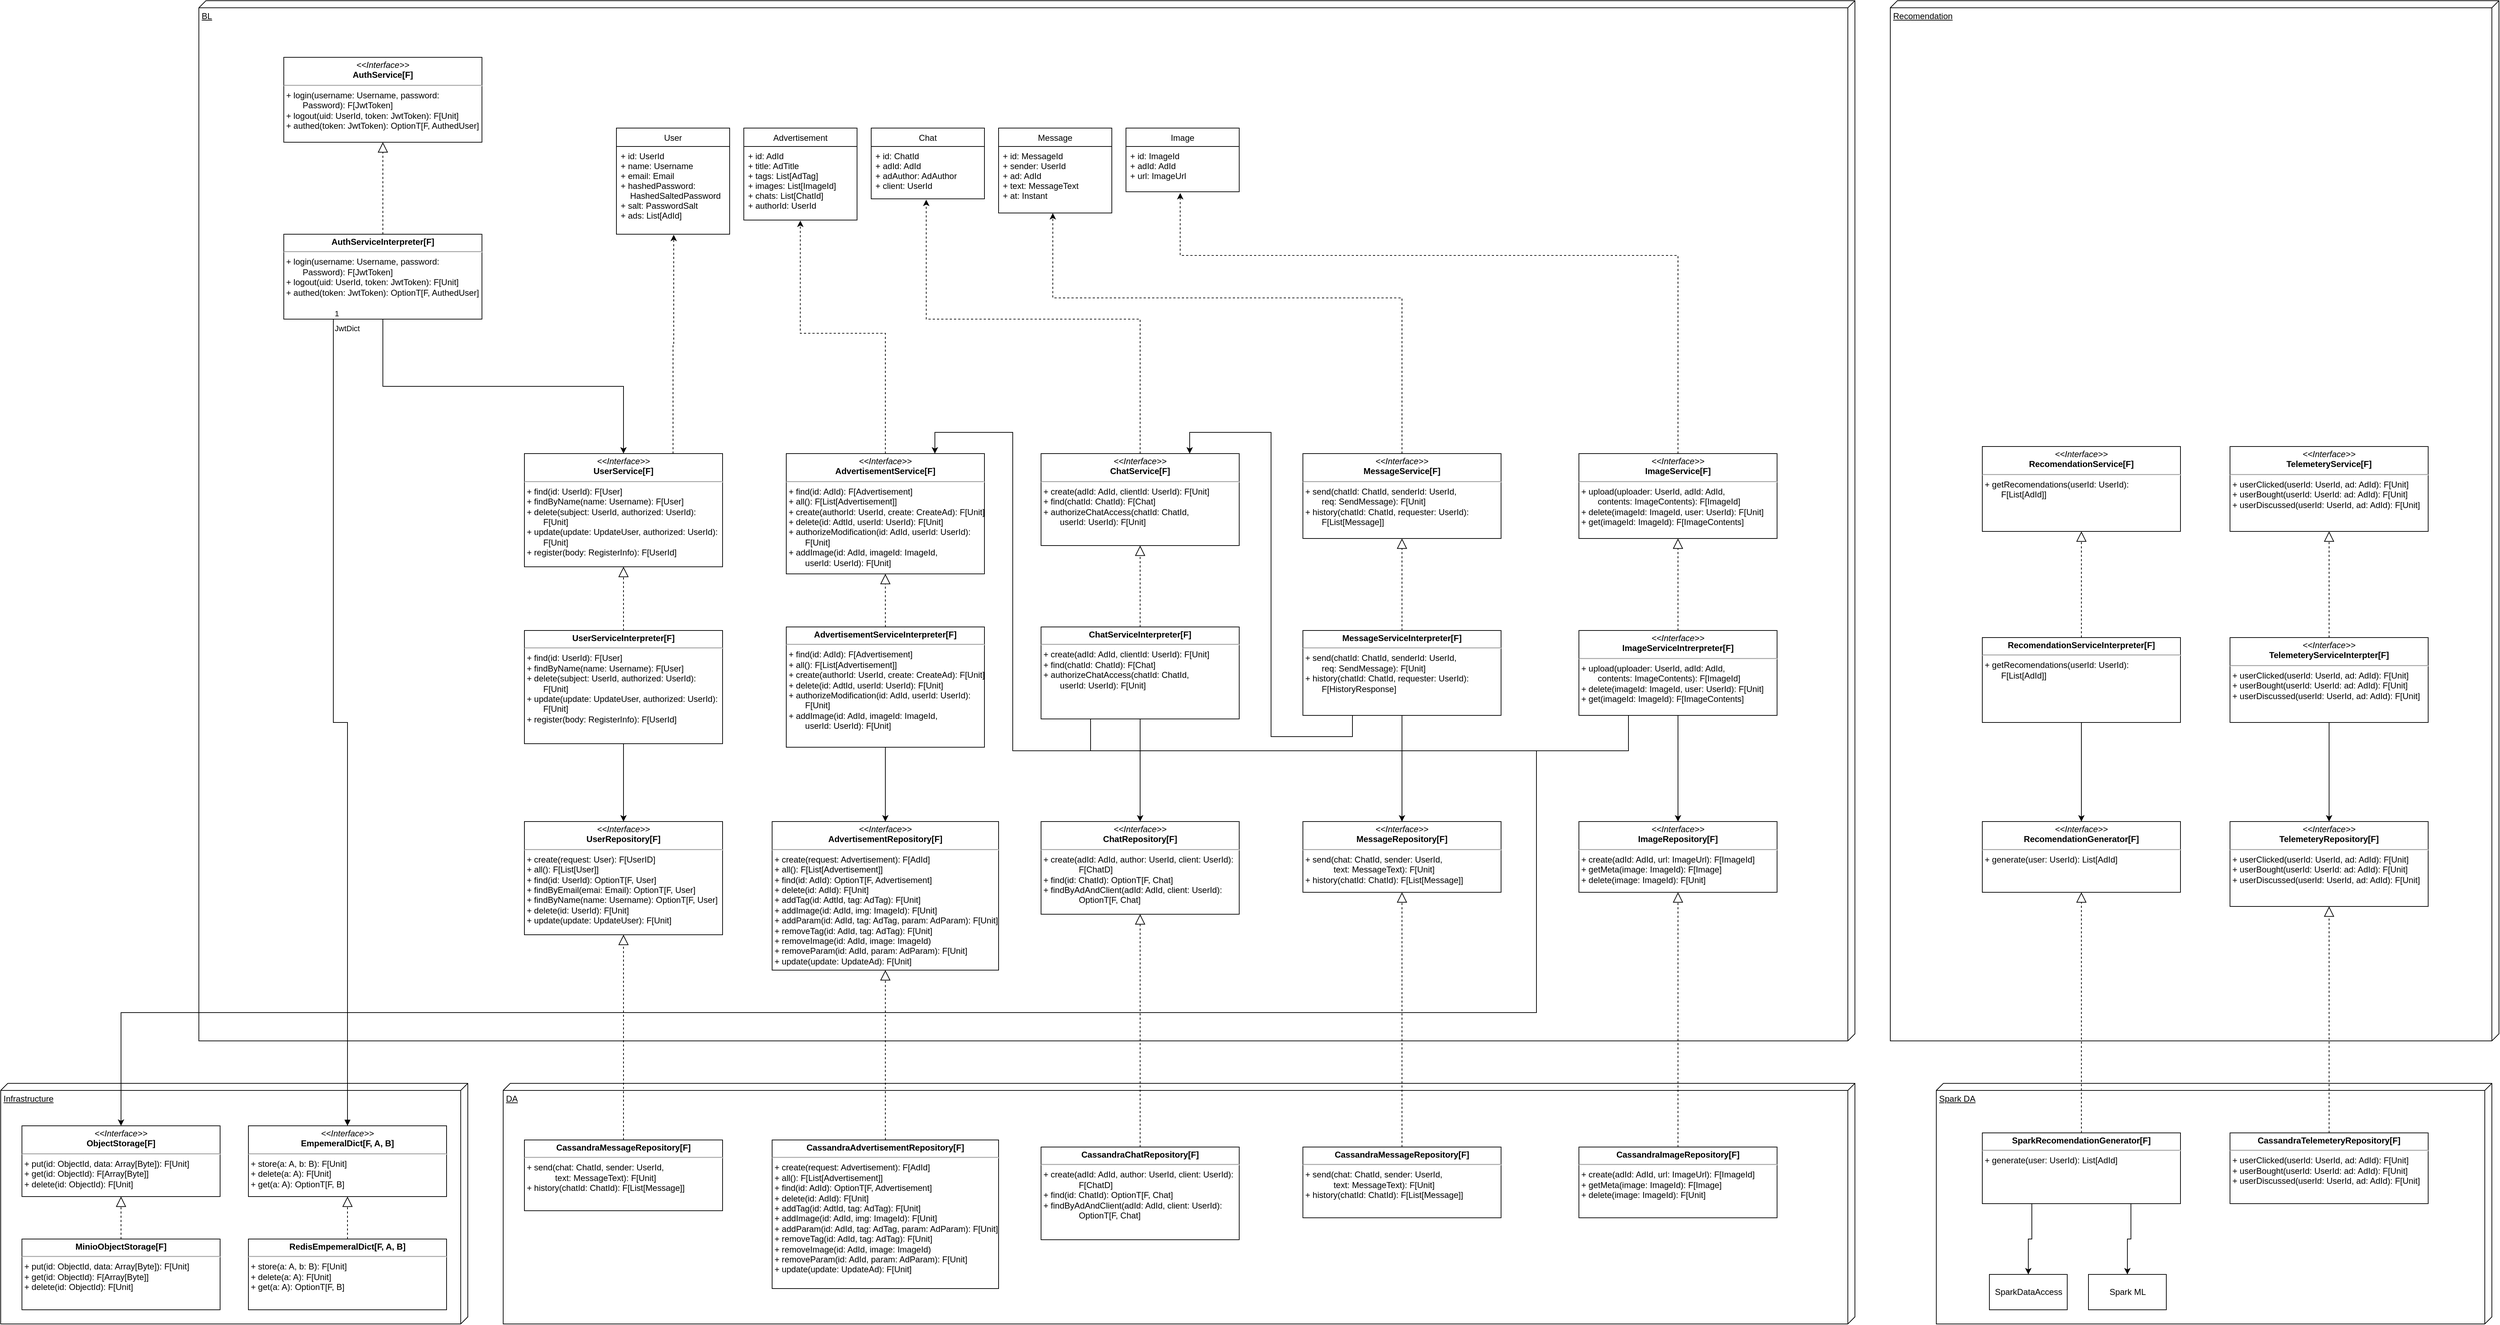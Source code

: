 <mxfile>
    <diagram id="IeFkLcC72xmeMf9-o3qL" name="Page-1">
        <mxGraphModel dx="5015" dy="4155" grid="1" gridSize="10" guides="1" tooltips="1" connect="1" arrows="1" fold="1" page="1" pageScale="1" pageWidth="850" pageHeight="1100" math="0" shadow="0">
            <root>
                <mxCell id="0"/>
                <mxCell id="1" parent="0"/>
                <mxCell id="103" value="Recomendation" style="verticalAlign=top;align=left;spacingTop=8;spacingLeft=2;spacingRight=12;shape=cube;size=10;direction=south;fontStyle=4;html=1;" vertex="1" parent="1">
                    <mxGeometry x="2030" y="-390" width="860" height="1470" as="geometry"/>
                </mxCell>
                <mxCell id="29" value="Infrastructure" style="verticalAlign=top;align=left;spacingTop=8;spacingLeft=2;spacingRight=12;shape=cube;size=10;direction=south;fontStyle=4;html=1;" vertex="1" parent="1">
                    <mxGeometry x="-640" y="1140" width="660" height="340" as="geometry"/>
                </mxCell>
                <mxCell id="2" value="BL" style="verticalAlign=top;align=left;spacingTop=8;spacingLeft=2;spacingRight=12;shape=cube;size=10;direction=south;fontStyle=4;html=1;" vertex="1" parent="1">
                    <mxGeometry x="-360" y="-390" width="2340" height="1470" as="geometry"/>
                </mxCell>
                <mxCell id="9" value="&lt;p style=&quot;margin:0px;margin-top:4px;text-align:center;&quot;&gt;&lt;i&gt;&amp;lt;&amp;lt;Interface&amp;gt;&amp;gt;&lt;/i&gt;&lt;br&gt;&lt;b&gt;UserRepository[F]&lt;/b&gt;&lt;/p&gt;&lt;hr&gt;&amp;nbsp;+ create(request: User): F[UserID]&lt;br&gt;&amp;nbsp;+ all(): F[List[User]]&lt;br&gt;&amp;nbsp;+ find(id: UserId): OptionT[F, User]&lt;br&gt;&amp;nbsp;+ findByEmail(emai: Email): OptionT[F, User]&lt;br&gt;&amp;nbsp;+ findByName(name: Username): OptionT[F, User]&amp;nbsp;&lt;br&gt;&amp;nbsp;+ delete(id: UserId): F[Unit]&lt;br&gt;&amp;nbsp;+ update(update: UpdateUser): F[Unit]" style="verticalAlign=top;align=left;overflow=fill;fontSize=12;fontFamily=Helvetica;html=1;" vertex="1" parent="1">
                    <mxGeometry x="100" y="770" width="280" height="160" as="geometry"/>
                </mxCell>
                <mxCell id="10" value="&lt;p style=&quot;margin:0px;margin-top:4px;text-align:center;&quot;&gt;&lt;i&gt;&amp;lt;&amp;lt;Interface&amp;gt;&amp;gt;&lt;/i&gt;&lt;br&gt;&lt;b&gt;AdvertisementRepository[F]&lt;/b&gt;&lt;/p&gt;&lt;hr&gt;&amp;nbsp;+ create(request: Advertisement): F[AdId]&lt;br&gt;&amp;nbsp;+ all(): F[List[Advertisement]]&lt;br&gt;&amp;nbsp;+ find(id: AdId): OptionT[F, Advertisement]&lt;br&gt;&amp;nbsp;+ delete(id: AdId): F[Unit]&lt;br&gt;&amp;nbsp;+ addTag(id: AdtId, tag: AdTag): F[Unit]&lt;br&gt;&amp;nbsp;+ addImage(id: AdId, img: ImageId): F[Unit]&lt;br&gt;&amp;nbsp;+ addParam(id: AdId, tag: AdTag, param: AdParam): F[Unit]&lt;br&gt;&amp;nbsp;+ removeTag(id: AdId, tag: AdTag): F[Unit]&lt;br&gt;&amp;nbsp;+ removeImage(id: AdId, image: ImageId)&lt;br&gt;&amp;nbsp;+ removeParam(id: AdId, param: AdParam): F[Unit]&lt;br&gt;&amp;nbsp;+ update(update: UpdateAd): F[Unit]&amp;nbsp;" style="verticalAlign=top;align=left;overflow=fill;fontSize=12;fontFamily=Helvetica;html=1;" vertex="1" parent="1">
                    <mxGeometry x="450" y="770" width="320" height="210" as="geometry"/>
                </mxCell>
                <mxCell id="11" value="&lt;p style=&quot;margin:0px;margin-top:4px;text-align:center;&quot;&gt;&lt;i&gt;&amp;lt;&amp;lt;Interface&amp;gt;&amp;gt;&lt;/i&gt;&lt;br&gt;&lt;b&gt;ChatRepository[F]&lt;/b&gt;&lt;/p&gt;&lt;hr&gt;&amp;nbsp;+ create(adId: AdId, author: UserId, client: UserId):&lt;br&gt;&amp;nbsp; &amp;nbsp; &amp;nbsp; &amp;nbsp; &lt;span style=&quot;white-space: pre;&quot;&gt;&#9;&lt;/span&gt;F[ChatD]&lt;br&gt;&amp;nbsp;+ find(id: ChatId): OptionT[F, Chat]&lt;br&gt;&amp;nbsp;+ findByAdAndClient(adId: AdId, client: UserId): &lt;br&gt;&lt;span style=&quot;white-space: pre;&quot;&gt;&#9;&lt;/span&gt;&lt;span style=&quot;white-space: pre;&quot;&gt;&#9;&lt;/span&gt;OptionT[F, Chat]" style="verticalAlign=top;align=left;overflow=fill;fontSize=12;fontFamily=Helvetica;html=1;" vertex="1" parent="1">
                    <mxGeometry x="830" y="770" width="280" height="131" as="geometry"/>
                </mxCell>
                <mxCell id="72" style="edgeStyle=orthogonalEdgeStyle;rounded=0;jumpSize=21;html=1;exitX=0.5;exitY=0;exitDx=0;exitDy=0;entryX=0.5;entryY=1;entryDx=0;entryDy=0;startArrow=classic;startFill=1;endArrow=none;endFill=0;" edge="1" parent="1" source="12" target="71">
                    <mxGeometry relative="1" as="geometry"/>
                </mxCell>
                <mxCell id="12" value="&lt;p style=&quot;margin:0px;margin-top:4px;text-align:center;&quot;&gt;&lt;i&gt;&amp;lt;&amp;lt;Interface&amp;gt;&amp;gt;&lt;/i&gt;&lt;br&gt;&lt;b&gt;MessageRepository[F]&lt;/b&gt;&lt;/p&gt;&lt;hr&gt;&amp;nbsp;+ send(chat: ChatId, sender: UserId, &lt;br&gt;&lt;span style=&quot;white-space: pre;&quot;&gt;&#9;&lt;/span&gt;&amp;nbsp; &amp;nbsp; &amp;nbsp;text: MessageText): F[Unit]&lt;br&gt;&amp;nbsp;+ history(chatId: ChatId): F[List[Message]]" style="verticalAlign=top;align=left;overflow=fill;fontSize=12;fontFamily=Helvetica;html=1;" vertex="1" parent="1">
                    <mxGeometry x="1200" y="770" width="280" height="100" as="geometry"/>
                </mxCell>
                <mxCell id="76" style="edgeStyle=orthogonalEdgeStyle;rounded=0;jumpSize=21;html=1;exitX=0.5;exitY=0;exitDx=0;exitDy=0;entryX=0.5;entryY=1;entryDx=0;entryDy=0;startArrow=classic;startFill=1;endArrow=none;endFill=0;" edge="1" parent="1" source="13" target="75">
                    <mxGeometry relative="1" as="geometry"/>
                </mxCell>
                <mxCell id="13" value="&lt;p style=&quot;margin:0px;margin-top:4px;text-align:center;&quot;&gt;&lt;i&gt;&amp;lt;&amp;lt;Interface&amp;gt;&amp;gt;&lt;/i&gt;&lt;br&gt;&lt;b&gt;ImageRepository[F]&lt;/b&gt;&lt;/p&gt;&lt;hr&gt;&amp;nbsp;+ create(adId: AdId, url: ImageUrl): F[ImageId]&lt;br&gt;&amp;nbsp;+ getMeta(image: ImageId): F[Image]&lt;br&gt;&amp;nbsp;+ delete(image: ImageId): F[Unit]&amp;nbsp;" style="verticalAlign=top;align=left;overflow=fill;fontSize=12;fontFamily=Helvetica;html=1;" vertex="1" parent="1">
                    <mxGeometry x="1590" y="770" width="280" height="100" as="geometry"/>
                </mxCell>
                <mxCell id="14" value="DA" style="verticalAlign=top;align=left;spacingTop=8;spacingLeft=2;spacingRight=12;shape=cube;size=10;direction=south;fontStyle=4;html=1;" vertex="1" parent="1">
                    <mxGeometry x="70" y="1140" width="1910" height="340" as="geometry"/>
                </mxCell>
                <mxCell id="15" value="&lt;p style=&quot;margin:0px;margin-top:4px;text-align:center;&quot;&gt;&lt;b&gt;CassandraMessageRepository[F]&lt;/b&gt;&lt;/p&gt;&lt;hr&gt;&amp;nbsp;+ send(chat: ChatId, sender: UserId, &lt;br&gt;&lt;span style=&quot;white-space: pre;&quot;&gt;&#9;&lt;/span&gt;&amp;nbsp; &amp;nbsp; &amp;nbsp;text: MessageText): F[Unit]&lt;br&gt;&amp;nbsp;+ history(chatId: ChatId): F[List[Message]]" style="verticalAlign=top;align=left;overflow=fill;fontSize=12;fontFamily=Helvetica;html=1;" vertex="1" parent="1">
                    <mxGeometry x="100" y="1220" width="280" height="100" as="geometry"/>
                </mxCell>
                <mxCell id="16" value="&lt;p style=&quot;margin:0px;margin-top:4px;text-align:center;&quot;&gt;&lt;b&gt;CassandraAdvertisementRepository[F]&lt;/b&gt;&lt;/p&gt;&lt;hr&gt;&amp;nbsp;+ create(request: Advertisement): F[AdId]&lt;br&gt;&amp;nbsp;+ all(): F[List[Advertisement]]&lt;br&gt;&amp;nbsp;+ find(id: AdId): OptionT[F, Advertisement]&lt;br&gt;&amp;nbsp;+ delete(id: AdId): F[Unit]&lt;br&gt;&amp;nbsp;+ addTag(id: AdtId, tag: AdTag): F[Unit]&lt;br&gt;&amp;nbsp;+ addImage(id: AdId, img: ImageId): F[Unit]&lt;br&gt;&amp;nbsp;+ addParam(id: AdId, tag: AdTag, param: AdParam): F[Unit]&lt;br&gt;&amp;nbsp;+ removeTag(id: AdId, tag: AdTag): F[Unit]&lt;br&gt;&amp;nbsp;+ removeImage(id: AdId, image: ImageId)&lt;br&gt;&amp;nbsp;+ removeParam(id: AdId, param: AdParam): F[Unit]&lt;br&gt;&amp;nbsp;+ update(update: UpdateAd): F[Unit]&amp;nbsp;" style="verticalAlign=top;align=left;overflow=fill;fontSize=12;fontFamily=Helvetica;html=1;" vertex="1" parent="1">
                    <mxGeometry x="450" y="1220" width="320" height="210" as="geometry"/>
                </mxCell>
                <mxCell id="22" value="&lt;p style=&quot;margin:0px;margin-top:4px;text-align:center;&quot;&gt;&lt;b&gt;CassandraChatRepository[F]&lt;/b&gt;&lt;/p&gt;&lt;hr&gt;&amp;nbsp;+ create(adId: AdId, author: UserId, client: UserId):&lt;br&gt;&amp;nbsp; &amp;nbsp; &amp;nbsp; &amp;nbsp; &lt;span style=&quot;white-space: pre;&quot;&gt;&#9;&lt;/span&gt;F[ChatD]&lt;br&gt;&amp;nbsp;+ find(id: ChatId): OptionT[F, Chat]&lt;br&gt;&amp;nbsp;+ findByAdAndClient(adId: AdId, client: UserId): &lt;br&gt;&lt;span style=&quot;white-space: pre;&quot;&gt;&#9;&lt;/span&gt;&lt;span style=&quot;white-space: pre;&quot;&gt;&#9;&lt;/span&gt;OptionT[F, Chat]" style="verticalAlign=top;align=left;overflow=fill;fontSize=12;fontFamily=Helvetica;html=1;" vertex="1" parent="1">
                    <mxGeometry x="830" y="1230" width="280" height="131" as="geometry"/>
                </mxCell>
                <mxCell id="23" value="&lt;p style=&quot;margin:0px;margin-top:4px;text-align:center;&quot;&gt;&lt;b&gt;CassandraMessageRepository[F]&lt;/b&gt;&lt;/p&gt;&lt;hr&gt;&amp;nbsp;+ send(chat: ChatId, sender: UserId, &lt;br&gt;&lt;span style=&quot;white-space: pre;&quot;&gt;&#9;&lt;/span&gt;&amp;nbsp; &amp;nbsp; &amp;nbsp;text: MessageText): F[Unit]&lt;br&gt;&amp;nbsp;+ history(chatId: ChatId): F[List[Message]]" style="verticalAlign=top;align=left;overflow=fill;fontSize=12;fontFamily=Helvetica;html=1;" vertex="1" parent="1">
                    <mxGeometry x="1200" y="1230" width="280" height="100" as="geometry"/>
                </mxCell>
                <mxCell id="24" value="&lt;p style=&quot;margin:0px;margin-top:4px;text-align:center;&quot;&gt;&lt;b&gt;CassandraImageRepository[F]&lt;/b&gt;&lt;/p&gt;&lt;hr&gt;&amp;nbsp;+ create(adId: AdId, url: ImageUrl): F[ImageId]&lt;br&gt;&amp;nbsp;+ getMeta(image: ImageId): F[Image]&lt;br&gt;&amp;nbsp;+ delete(image: ImageId): F[Unit]&amp;nbsp;" style="verticalAlign=top;align=left;overflow=fill;fontSize=12;fontFamily=Helvetica;html=1;" vertex="1" parent="1">
                    <mxGeometry x="1590" y="1230" width="280" height="100" as="geometry"/>
                </mxCell>
                <mxCell id="28" value="&lt;p style=&quot;margin:0px;margin-top:4px;text-align:center;&quot;&gt;&lt;i&gt;&amp;lt;&amp;lt;Interface&amp;gt;&amp;gt;&lt;/i&gt;&lt;br&gt;&lt;b&gt;EmpemeralDict[F, A, B]&lt;/b&gt;&lt;/p&gt;&lt;hr&gt;&amp;nbsp;+ store(a: A, b: B): F[Unit]&lt;br&gt;&amp;nbsp;+ delete(a: A): F[Unit]&lt;br&gt;&amp;nbsp;+ get(a: A): OptionT[F, B]" style="verticalAlign=top;align=left;overflow=fill;fontSize=12;fontFamily=Helvetica;html=1;" vertex="1" parent="1">
                    <mxGeometry x="-290" y="1200" width="280" height="100" as="geometry"/>
                </mxCell>
                <mxCell id="30" value="&lt;p style=&quot;margin:0px;margin-top:4px;text-align:center;&quot;&gt;&lt;b&gt;RedisEmpemeralDict[F, A, B]&lt;/b&gt;&lt;/p&gt;&lt;hr&gt;&amp;nbsp;+ store(a: A, b: B): F[Unit]&lt;br&gt;&amp;nbsp;+ delete(a: A): F[Unit]&lt;br&gt;&amp;nbsp;+ get(a: A): OptionT[F, B]" style="verticalAlign=top;align=left;overflow=fill;fontSize=12;fontFamily=Helvetica;html=1;" vertex="1" parent="1">
                    <mxGeometry x="-290" y="1360" width="280" height="100" as="geometry"/>
                </mxCell>
                <mxCell id="31" value="" style="endArrow=block;dashed=1;endFill=0;endSize=12;html=1;rounded=0;jumpSize=21;exitX=0.5;exitY=0;exitDx=0;exitDy=0;entryX=0.5;entryY=1;entryDx=0;entryDy=0;" edge="1" parent="1" source="30" target="28">
                    <mxGeometry width="160" relative="1" as="geometry">
                        <mxPoint x="60" y="1320" as="sourcePoint"/>
                        <mxPoint x="220" y="1320" as="targetPoint"/>
                    </mxGeometry>
                </mxCell>
                <mxCell id="78" style="edgeStyle=orthogonalEdgeStyle;rounded=0;jumpSize=21;html=1;exitX=0.5;exitY=0;exitDx=0;exitDy=0;startArrow=classic;startFill=1;endArrow=none;endFill=0;entryX=0.25;entryY=1;entryDx=0;entryDy=0;" edge="1" parent="1" source="32" target="75">
                    <mxGeometry relative="1" as="geometry">
                        <mxPoint x="1280" y="1110" as="targetPoint"/>
                        <Array as="points">
                            <mxPoint x="-470" y="1040"/>
                            <mxPoint x="1530" y="1040"/>
                            <mxPoint x="1530" y="670"/>
                            <mxPoint x="1660" y="670"/>
                        </Array>
                    </mxGeometry>
                </mxCell>
                <mxCell id="32" value="&lt;p style=&quot;margin:0px;margin-top:4px;text-align:center;&quot;&gt;&lt;i&gt;&amp;lt;&amp;lt;Interface&amp;gt;&amp;gt;&lt;/i&gt;&lt;br&gt;&lt;b&gt;ObjectStorage[F]&lt;/b&gt;&lt;/p&gt;&lt;hr&gt;&amp;nbsp;+ put(id: ObjectId, data: Array[Byte]): F[Unit]&lt;br&gt;&amp;nbsp;+ get(id: ObjectId): F[Array[Byte]]&lt;br&gt;&amp;nbsp;+ delete(id: ObjectId): F[Unit]" style="verticalAlign=top;align=left;overflow=fill;fontSize=12;fontFamily=Helvetica;html=1;" vertex="1" parent="1">
                    <mxGeometry x="-610" y="1200" width="280" height="100" as="geometry"/>
                </mxCell>
                <mxCell id="33" value="&lt;p style=&quot;margin:0px;margin-top:4px;text-align:center;&quot;&gt;&lt;b&gt;MinioObjectStorage[F]&lt;/b&gt;&lt;/p&gt;&lt;hr&gt;&amp;nbsp;+ put(id: ObjectId, data: Array[Byte]): F[Unit]&lt;br&gt;&amp;nbsp;+ get(id: ObjectId): F[Array[Byte]]&lt;br&gt;&amp;nbsp;+ delete(id: ObjectId): F[Unit]" style="verticalAlign=top;align=left;overflow=fill;fontSize=12;fontFamily=Helvetica;html=1;" vertex="1" parent="1">
                    <mxGeometry x="-610" y="1360" width="280" height="100" as="geometry"/>
                </mxCell>
                <mxCell id="34" value="" style="endArrow=block;dashed=1;endFill=0;endSize=12;html=1;rounded=0;jumpSize=21;exitX=0.5;exitY=0;exitDx=0;exitDy=0;entryX=0.5;entryY=1;entryDx=0;entryDy=0;" edge="1" parent="1" source="33" target="32">
                    <mxGeometry width="160" relative="1" as="geometry">
                        <mxPoint x="-350" y="1570" as="sourcePoint"/>
                        <mxPoint x="-190" y="1570" as="targetPoint"/>
                    </mxGeometry>
                </mxCell>
                <mxCell id="95" style="edgeStyle=orthogonalEdgeStyle;rounded=0;jumpSize=21;html=1;exitX=0.75;exitY=0;exitDx=0;exitDy=0;entryX=0.506;entryY=1.006;entryDx=0;entryDy=0;entryPerimeter=0;startArrow=none;startFill=0;endArrow=classic;endFill=1;dashed=1;" edge="1" parent="1" source="35" target="81">
                    <mxGeometry relative="1" as="geometry"/>
                </mxCell>
                <mxCell id="35" value="&lt;p style=&quot;margin:0px;margin-top:4px;text-align:center;&quot;&gt;&lt;i&gt;&amp;lt;&amp;lt;Interface&amp;gt;&amp;gt;&lt;/i&gt;&lt;br&gt;&lt;b&gt;UserService[F]&lt;/b&gt;&lt;/p&gt;&lt;hr&gt;&amp;nbsp;+ find(id: UserId): F[User]&lt;br&gt;&amp;nbsp;+ findByName(name: Username): F[User]&lt;br&gt;&amp;nbsp;+ delete(subject: UserId, authorized: UserId):&lt;br&gt;&lt;span style=&quot;white-space: pre;&quot;&gt;&#9;&lt;/span&gt;F[Unit]&lt;br&gt;&amp;nbsp;+ update(update: UpdateUser, authorized: UserId):&lt;br&gt;&lt;span style=&quot;white-space: pre;&quot;&gt;&#9;&lt;/span&gt;F[Unit]&lt;br&gt;&amp;nbsp;+ register(body: RegisterInfo): F[UserId]" style="verticalAlign=top;align=left;overflow=fill;fontSize=12;fontFamily=Helvetica;html=1;" vertex="1" parent="1">
                    <mxGeometry x="100" y="250" width="280" height="160" as="geometry"/>
                </mxCell>
                <mxCell id="70" style="edgeStyle=orthogonalEdgeStyle;rounded=0;jumpSize=21;html=1;exitX=0.75;exitY=0;exitDx=0;exitDy=0;entryX=0.25;entryY=1;entryDx=0;entryDy=0;startArrow=classic;startFill=1;endArrow=none;endFill=0;" edge="1" parent="1" source="36" target="67">
                    <mxGeometry relative="1" as="geometry">
                        <Array as="points">
                            <mxPoint x="680" y="220"/>
                            <mxPoint x="790" y="220"/>
                            <mxPoint x="790" y="670"/>
                            <mxPoint x="900" y="670"/>
                        </Array>
                    </mxGeometry>
                </mxCell>
                <mxCell id="96" style="edgeStyle=orthogonalEdgeStyle;rounded=0;jumpSize=21;html=1;exitX=0.5;exitY=0;exitDx=0;exitDy=0;entryX=0.499;entryY=1.007;entryDx=0;entryDy=0;entryPerimeter=0;dashed=1;startArrow=none;startFill=0;endArrow=classic;endFill=1;" edge="1" parent="1" source="36" target="86">
                    <mxGeometry relative="1" as="geometry">
                        <Array as="points">
                            <mxPoint x="610" y="80"/>
                            <mxPoint x="490" y="80"/>
                        </Array>
                    </mxGeometry>
                </mxCell>
                <mxCell id="36" value="&lt;p style=&quot;margin:0px;margin-top:4px;text-align:center;&quot;&gt;&lt;i&gt;&amp;lt;&amp;lt;Interface&amp;gt;&amp;gt;&lt;/i&gt;&lt;br&gt;&lt;b&gt;AdvertisementService[F]&lt;/b&gt;&lt;/p&gt;&lt;hr&gt;&amp;nbsp;+ find(id: AdId): F[Advertisement]&lt;br&gt;&amp;nbsp;+ all(): F[List[Advertisement]]&lt;br&gt;&amp;nbsp;+ create(authorId: UserId, create: CreateAd): F[Unit]&lt;br&gt;&amp;nbsp;+ delete(id: AdtId, userId: UserId): F[Unit]&lt;br&gt;&amp;nbsp;+ authorizeModification(id: AdId,&amp;nbsp;userId: UserId): &lt;br&gt;&lt;span style=&quot;white-space: pre;&quot;&gt;&#9;&lt;/span&gt;F[Unit]&lt;br&gt;&amp;nbsp;+ addImage(id: AdId, imageId: ImageId,&lt;br&gt;&lt;span style=&quot;white-space: pre;&quot;&gt;&#9;&lt;/span&gt;userId: UserId): F[Unit]&amp;nbsp;" style="verticalAlign=top;align=left;overflow=fill;fontSize=12;fontFamily=Helvetica;html=1;" vertex="1" parent="1">
                    <mxGeometry x="470" y="250" width="280" height="170" as="geometry"/>
                </mxCell>
                <mxCell id="73" style="edgeStyle=orthogonalEdgeStyle;rounded=0;jumpSize=21;html=1;exitX=0.75;exitY=0;exitDx=0;exitDy=0;entryX=0.25;entryY=1;entryDx=0;entryDy=0;startArrow=classic;startFill=1;endArrow=none;endFill=0;" edge="1" parent="1" source="37" target="71">
                    <mxGeometry relative="1" as="geometry">
                        <Array as="points">
                            <mxPoint x="1040" y="220"/>
                            <mxPoint x="1155" y="220"/>
                            <mxPoint x="1155" y="650"/>
                            <mxPoint x="1270" y="650"/>
                        </Array>
                    </mxGeometry>
                </mxCell>
                <mxCell id="100" style="edgeStyle=orthogonalEdgeStyle;rounded=0;jumpSize=21;html=1;exitX=0.5;exitY=0;exitDx=0;exitDy=0;entryX=0.486;entryY=1.016;entryDx=0;entryDy=0;entryPerimeter=0;dashed=1;startArrow=none;startFill=0;endArrow=classic;endFill=1;" edge="1" parent="1" source="37" target="88">
                    <mxGeometry relative="1" as="geometry">
                        <Array as="points">
                            <mxPoint x="970" y="60"/>
                            <mxPoint x="668" y="60"/>
                        </Array>
                    </mxGeometry>
                </mxCell>
                <mxCell id="37" value="&lt;p style=&quot;margin:0px;margin-top:4px;text-align:center;&quot;&gt;&lt;i&gt;&amp;lt;&amp;lt;Interface&amp;gt;&amp;gt;&lt;/i&gt;&lt;br&gt;&lt;b&gt;ChatService[F]&lt;/b&gt;&lt;/p&gt;&lt;hr&gt;&amp;nbsp;+ create(adId: AdId, clientId: UserId): F[Unit]&lt;br&gt;&amp;nbsp;+ find(chatId: ChatId): F[Chat]&lt;br&gt;&amp;nbsp;+ authorizeChatAccess(chatId: ChatId,&amp;nbsp;&lt;br&gt;&lt;span style=&quot;white-space: pre;&quot;&gt;&#9;&lt;/span&gt;userId: UserId): F[Unit]" style="verticalAlign=top;align=left;overflow=fill;fontSize=12;fontFamily=Helvetica;html=1;" vertex="1" parent="1">
                    <mxGeometry x="830" y="250" width="280" height="130" as="geometry"/>
                </mxCell>
                <mxCell id="101" style="edgeStyle=orthogonalEdgeStyle;rounded=0;jumpSize=21;html=1;exitX=0.5;exitY=0;exitDx=0;exitDy=0;entryX=0.479;entryY=1.002;entryDx=0;entryDy=0;entryPerimeter=0;dashed=1;startArrow=none;startFill=0;endArrow=classic;endFill=1;" edge="1" parent="1" source="38" target="90">
                    <mxGeometry relative="1" as="geometry">
                        <Array as="points">
                            <mxPoint x="1340" y="30"/>
                            <mxPoint x="847" y="30"/>
                        </Array>
                    </mxGeometry>
                </mxCell>
                <mxCell id="38" value="&lt;p style=&quot;margin:0px;margin-top:4px;text-align:center;&quot;&gt;&lt;i&gt;&amp;lt;&amp;lt;Interface&amp;gt;&amp;gt;&lt;/i&gt;&lt;br&gt;&lt;b&gt;MessageService[F]&lt;/b&gt;&lt;/p&gt;&lt;hr&gt;&amp;nbsp;+ send(chatId: ChatId, senderId: UserId,&lt;br&gt;&lt;span style=&quot;white-space: pre;&quot;&gt;&#9;&lt;/span&gt;req: SendMessage): F[Unit]&lt;br&gt;&amp;nbsp;+ history(chatId: ChatId, requester: UserId):&amp;nbsp;&lt;br&gt;&lt;span style=&quot;white-space: pre;&quot;&gt;&#9;&lt;/span&gt;F[List[Message]]" style="verticalAlign=top;align=left;overflow=fill;fontSize=12;fontFamily=Helvetica;html=1;" vertex="1" parent="1">
                    <mxGeometry x="1200" y="250" width="280" height="120" as="geometry"/>
                </mxCell>
                <mxCell id="102" style="edgeStyle=orthogonalEdgeStyle;rounded=0;jumpSize=21;html=1;exitX=0.5;exitY=0;exitDx=0;exitDy=0;entryX=0.479;entryY=1.027;entryDx=0;entryDy=0;entryPerimeter=0;dashed=1;startArrow=none;startFill=0;endArrow=classic;endFill=1;" edge="1" parent="1" source="39" target="99">
                    <mxGeometry relative="1" as="geometry">
                        <Array as="points">
                            <mxPoint x="1730" y="-30"/>
                            <mxPoint x="1027" y="-30"/>
                        </Array>
                    </mxGeometry>
                </mxCell>
                <mxCell id="39" value="&lt;p style=&quot;margin:0px;margin-top:4px;text-align:center;&quot;&gt;&lt;i&gt;&amp;lt;&amp;lt;Interface&amp;gt;&amp;gt;&lt;/i&gt;&lt;br&gt;&lt;b&gt;ImageService[F]&lt;/b&gt;&lt;/p&gt;&lt;hr&gt;&amp;nbsp;+ upload(uploader: UserId, adId: AdId,&lt;br&gt;&lt;span style=&quot;white-space: pre;&quot;&gt;&#9;&lt;/span&gt;contents: ImageContents): F[ImageId]&lt;br&gt;&amp;nbsp;+ delete(imageId: ImageId, user: UserId): F[Unit]&lt;br&gt;&amp;nbsp;+ get(imageId: ImageId): F[ImageContents]" style="verticalAlign=top;align=left;overflow=fill;fontSize=12;fontFamily=Helvetica;html=1;" vertex="1" parent="1">
                    <mxGeometry x="1590" y="250" width="280" height="120" as="geometry"/>
                </mxCell>
                <mxCell id="49" style="edgeStyle=none;rounded=0;jumpSize=21;html=1;exitX=0.5;exitY=1;exitDx=0;exitDy=0;entryX=0.5;entryY=0;entryDx=0;entryDy=0;endArrow=classic;endFill=1;" edge="1" parent="1" source="40" target="9">
                    <mxGeometry relative="1" as="geometry"/>
                </mxCell>
                <mxCell id="40" value="&lt;p style=&quot;margin:0px;margin-top:4px;text-align:center;&quot;&gt;&lt;b&gt;UserServiceInterpreter[F]&lt;/b&gt;&lt;/p&gt;&lt;hr&gt;&amp;nbsp;+ find(id: UserId): F[User]&lt;br&gt;&amp;nbsp;+ findByName(name: Username): F[User]&lt;br&gt;&amp;nbsp;+ delete(subject: UserId, authorized: UserId):&lt;br&gt;&lt;span style=&quot;white-space: pre;&quot;&gt;&#9;&lt;/span&gt;F[Unit]&lt;br&gt;&amp;nbsp;+ update(update: UpdateUser, authorized: UserId):&lt;br&gt;&lt;span style=&quot;white-space: pre;&quot;&gt;&#9;&lt;/span&gt;F[Unit]&lt;br&gt;&amp;nbsp;+ register(body: RegisterInfo): F[UserId]" style="verticalAlign=top;align=left;overflow=fill;fontSize=12;fontFamily=Helvetica;html=1;" vertex="1" parent="1">
                    <mxGeometry x="100" y="500" width="280" height="160" as="geometry"/>
                </mxCell>
                <mxCell id="50" value="" style="endArrow=block;dashed=1;endFill=0;endSize=12;html=1;rounded=0;jumpSize=21;exitX=0.5;exitY=0;exitDx=0;exitDy=0;entryX=0.5;entryY=1;entryDx=0;entryDy=0;" edge="1" parent="1" source="40" target="35">
                    <mxGeometry width="160" relative="1" as="geometry">
                        <mxPoint x="420" y="490" as="sourcePoint"/>
                        <mxPoint x="580" y="490" as="targetPoint"/>
                    </mxGeometry>
                </mxCell>
                <mxCell id="51" value="" style="endArrow=block;dashed=1;endFill=0;endSize=12;html=1;rounded=0;jumpSize=21;exitX=0.5;exitY=0;exitDx=0;exitDy=0;entryX=0.5;entryY=1;entryDx=0;entryDy=0;" edge="1" parent="1" source="15" target="9">
                    <mxGeometry width="160" relative="1" as="geometry">
                        <mxPoint x="300" y="1110" as="sourcePoint"/>
                        <mxPoint x="460" y="1110" as="targetPoint"/>
                    </mxGeometry>
                </mxCell>
                <mxCell id="52" value="" style="endArrow=block;dashed=1;endFill=0;endSize=12;html=1;rounded=0;jumpSize=21;exitX=0.5;exitY=0;exitDx=0;exitDy=0;entryX=0.5;entryY=1;entryDx=0;entryDy=0;" edge="1" parent="1" source="16" target="10">
                    <mxGeometry width="160" relative="1" as="geometry">
                        <mxPoint x="620" y="1100" as="sourcePoint"/>
                        <mxPoint x="780" y="1100" as="targetPoint"/>
                    </mxGeometry>
                </mxCell>
                <mxCell id="53" value="" style="endArrow=block;dashed=1;endFill=0;endSize=12;html=1;rounded=0;jumpSize=21;exitX=0.5;exitY=0;exitDx=0;exitDy=0;entryX=0.5;entryY=1;entryDx=0;entryDy=0;" edge="1" parent="1" source="22" target="11">
                    <mxGeometry width="160" relative="1" as="geometry">
                        <mxPoint x="960" y="1100" as="sourcePoint"/>
                        <mxPoint x="1120" y="1100" as="targetPoint"/>
                    </mxGeometry>
                </mxCell>
                <mxCell id="54" value="" style="endArrow=block;dashed=1;endFill=0;endSize=12;html=1;rounded=0;jumpSize=21;exitX=0.5;exitY=0;exitDx=0;exitDy=0;entryX=0.5;entryY=1;entryDx=0;entryDy=0;" edge="1" parent="1" source="23" target="12">
                    <mxGeometry width="160" relative="1" as="geometry">
                        <mxPoint x="1400" y="1110" as="sourcePoint"/>
                        <mxPoint x="1560" y="1110" as="targetPoint"/>
                    </mxGeometry>
                </mxCell>
                <mxCell id="55" value="" style="endArrow=block;dashed=1;endFill=0;endSize=12;html=1;rounded=0;jumpSize=21;exitX=0.5;exitY=0;exitDx=0;exitDy=0;entryX=0.5;entryY=1;entryDx=0;entryDy=0;" edge="1" parent="1" source="24" target="13">
                    <mxGeometry width="160" relative="1" as="geometry">
                        <mxPoint x="1710" y="1100" as="sourcePoint"/>
                        <mxPoint x="1870" y="1100" as="targetPoint"/>
                    </mxGeometry>
                </mxCell>
                <mxCell id="56" value="&lt;p style=&quot;margin:0px;margin-top:4px;text-align:center;&quot;&gt;&lt;i&gt;&amp;lt;&amp;lt;Interface&amp;gt;&amp;gt;&lt;/i&gt;&lt;br&gt;&lt;b&gt;AuthService[F]&lt;/b&gt;&lt;/p&gt;&lt;hr&gt;&amp;nbsp;+ login(username: Username, password:&lt;br&gt;&lt;span style=&quot;white-space: pre;&quot;&gt;&#9;&lt;/span&gt;Password): F[JwtToken]&lt;br&gt;&amp;nbsp;+ logout(uid: UserId, token: JwtToken): F[Unit]&lt;br&gt;&amp;nbsp;+ authed(token: JwtToken): OptionT[F, AuthedUser]" style="verticalAlign=top;align=left;overflow=fill;fontSize=12;fontFamily=Helvetica;html=1;" vertex="1" parent="1">
                    <mxGeometry x="-240" y="-310" width="280" height="120" as="geometry"/>
                </mxCell>
                <mxCell id="60" style="edgeStyle=orthogonalEdgeStyle;rounded=0;jumpSize=21;html=1;exitX=0.5;exitY=1;exitDx=0;exitDy=0;entryX=0.5;entryY=0;entryDx=0;entryDy=0;startArrow=none;startFill=0;endArrow=classic;endFill=1;" edge="1" parent="1" source="58" target="35">
                    <mxGeometry relative="1" as="geometry"/>
                </mxCell>
                <mxCell id="58" value="&lt;p style=&quot;margin:0px;margin-top:4px;text-align:center;&quot;&gt;&lt;b&gt;AuthServiceInterpreter[F]&lt;/b&gt;&lt;/p&gt;&lt;hr&gt;&amp;nbsp;+ login(username: Username, password:&lt;br&gt;&lt;span style=&quot;white-space: pre;&quot;&gt;&#9;&lt;/span&gt;Password): F[JwtToken]&lt;br&gt;&amp;nbsp;+ logout(uid: UserId, token: JwtToken): F[Unit]&lt;br&gt;&amp;nbsp;+ authed(token: JwtToken): OptionT[F, AuthedUser]" style="verticalAlign=top;align=left;overflow=fill;fontSize=12;fontFamily=Helvetica;html=1;" vertex="1" parent="1">
                    <mxGeometry x="-240" y="-60" width="280" height="120" as="geometry"/>
                </mxCell>
                <mxCell id="59" value="" style="endArrow=block;dashed=1;endFill=0;endSize=12;html=1;rounded=0;jumpSize=21;exitX=0.5;exitY=0;exitDx=0;exitDy=0;entryX=0.5;entryY=1;entryDx=0;entryDy=0;" edge="1" parent="1" source="58" target="56">
                    <mxGeometry width="160" relative="1" as="geometry">
                        <mxPoint x="-40" y="-100" as="sourcePoint"/>
                        <mxPoint x="120" y="-100" as="targetPoint"/>
                    </mxGeometry>
                </mxCell>
                <mxCell id="62" value="JwtDict" style="endArrow=block;endFill=1;html=1;edgeStyle=orthogonalEdgeStyle;align=left;verticalAlign=top;rounded=0;jumpSize=21;exitX=0.25;exitY=1;exitDx=0;exitDy=0;" edge="1" parent="1" source="58" target="28">
                    <mxGeometry x="-1" relative="1" as="geometry">
                        <mxPoint x="-470" y="300" as="sourcePoint"/>
                        <mxPoint x="-170" y="1190" as="targetPoint"/>
                    </mxGeometry>
                </mxCell>
                <mxCell id="63" value="1" style="edgeLabel;resizable=0;html=1;align=left;verticalAlign=bottom;" connectable="0" vertex="1" parent="62">
                    <mxGeometry x="-1" relative="1" as="geometry"/>
                </mxCell>
                <mxCell id="65" style="edgeStyle=orthogonalEdgeStyle;rounded=0;jumpSize=21;html=1;exitX=0.5;exitY=1;exitDx=0;exitDy=0;entryX=0.5;entryY=0;entryDx=0;entryDy=0;startArrow=none;startFill=0;endArrow=classic;endFill=1;" edge="1" parent="1" source="64" target="10">
                    <mxGeometry relative="1" as="geometry"/>
                </mxCell>
                <mxCell id="64" value="&lt;p style=&quot;margin:0px;margin-top:4px;text-align:center;&quot;&gt;&lt;b&gt;AdvertisementServiceInterpreter[F]&lt;/b&gt;&lt;/p&gt;&lt;hr&gt;&amp;nbsp;+ find(id: AdId): F[Advertisement]&lt;br&gt;&amp;nbsp;+ all(): F[List[Advertisement]]&lt;br&gt;&amp;nbsp;+ create(authorId: UserId, create: CreateAd): F[Unit]&lt;br&gt;&amp;nbsp;+ delete(id: AdtId, userId: UserId): F[Unit]&lt;br&gt;&amp;nbsp;+ authorizeModification(id: AdId,&amp;nbsp;userId: UserId): &lt;br&gt;&lt;span style=&quot;white-space: pre;&quot;&gt;&#9;&lt;/span&gt;F[Unit]&lt;br&gt;&amp;nbsp;+ addImage(id: AdId, imageId: ImageId,&lt;br&gt;&lt;span style=&quot;white-space: pre;&quot;&gt;&#9;&lt;/span&gt;userId: UserId): F[Unit]&amp;nbsp;" style="verticalAlign=top;align=left;overflow=fill;fontSize=12;fontFamily=Helvetica;html=1;" vertex="1" parent="1">
                    <mxGeometry x="470" y="495" width="280" height="170" as="geometry"/>
                </mxCell>
                <mxCell id="66" value="" style="endArrow=block;dashed=1;endFill=0;endSize=12;html=1;rounded=0;jumpSize=21;exitX=0.5;exitY=0;exitDx=0;exitDy=0;entryX=0.5;entryY=1;entryDx=0;entryDy=0;" edge="1" parent="1" source="64" target="36">
                    <mxGeometry width="160" relative="1" as="geometry">
                        <mxPoint x="730" y="460" as="sourcePoint"/>
                        <mxPoint x="890" y="460" as="targetPoint"/>
                    </mxGeometry>
                </mxCell>
                <mxCell id="69" style="edgeStyle=orthogonalEdgeStyle;rounded=0;jumpSize=21;html=1;exitX=0.5;exitY=1;exitDx=0;exitDy=0;entryX=0.5;entryY=0;entryDx=0;entryDy=0;startArrow=none;startFill=0;endArrow=classic;endFill=1;" edge="1" parent="1" source="67" target="11">
                    <mxGeometry relative="1" as="geometry"/>
                </mxCell>
                <mxCell id="67" value="&lt;p style=&quot;margin:0px;margin-top:4px;text-align:center;&quot;&gt;&lt;b&gt;ChatServiceInterpreter[F]&lt;/b&gt;&lt;/p&gt;&lt;hr&gt;&amp;nbsp;+ create(adId: AdId, clientId: UserId): F[Unit]&lt;br&gt;&amp;nbsp;+ find(chatId: ChatId): F[Chat]&lt;br&gt;&amp;nbsp;+ authorizeChatAccess(chatId: ChatId,&amp;nbsp;&lt;br&gt;&lt;span style=&quot;white-space: pre;&quot;&gt;&#9;&lt;/span&gt;userId: UserId): F[Unit]" style="verticalAlign=top;align=left;overflow=fill;fontSize=12;fontFamily=Helvetica;html=1;" vertex="1" parent="1">
                    <mxGeometry x="830" y="495" width="280" height="130" as="geometry"/>
                </mxCell>
                <mxCell id="68" value="" style="endArrow=block;dashed=1;endFill=0;endSize=12;html=1;rounded=0;jumpSize=21;exitX=0.5;exitY=0;exitDx=0;exitDy=0;entryX=0.5;entryY=1;entryDx=0;entryDy=0;" edge="1" parent="1" source="67" target="37">
                    <mxGeometry width="160" relative="1" as="geometry">
                        <mxPoint x="1150" y="450" as="sourcePoint"/>
                        <mxPoint x="1310" y="450" as="targetPoint"/>
                    </mxGeometry>
                </mxCell>
                <mxCell id="71" value="&lt;p style=&quot;margin:0px;margin-top:4px;text-align:center;&quot;&gt;&lt;b&gt;MessageServiceInterpreter[F]&lt;/b&gt;&lt;/p&gt;&lt;hr&gt;&amp;nbsp;+ send(chatId: ChatId, senderId: UserId,&lt;br&gt;&lt;span style=&quot;white-space: pre;&quot;&gt;&#9;&lt;/span&gt;req: SendMessage): F[Unit]&lt;br&gt;&amp;nbsp;+ history(chatId: ChatId, requester: UserId):&amp;nbsp;&lt;br&gt;&lt;span style=&quot;white-space: pre;&quot;&gt;&#9;&lt;/span&gt;F[HistoryResponse]" style="verticalAlign=top;align=left;overflow=fill;fontSize=12;fontFamily=Helvetica;html=1;" vertex="1" parent="1">
                    <mxGeometry x="1200" y="500" width="280" height="120" as="geometry"/>
                </mxCell>
                <mxCell id="74" value="" style="endArrow=block;dashed=1;endFill=0;endSize=12;html=1;rounded=0;jumpSize=21;exitX=0.5;exitY=0;exitDx=0;exitDy=0;entryX=0.5;entryY=1;entryDx=0;entryDy=0;" edge="1" parent="1" source="71" target="38">
                    <mxGeometry width="160" relative="1" as="geometry">
                        <mxPoint x="1470" y="460" as="sourcePoint"/>
                        <mxPoint x="1630" y="460" as="targetPoint"/>
                    </mxGeometry>
                </mxCell>
                <mxCell id="77" style="edgeStyle=orthogonalEdgeStyle;rounded=0;jumpSize=21;html=1;exitX=0.25;exitY=1;exitDx=0;exitDy=0;entryX=0.75;entryY=0;entryDx=0;entryDy=0;startArrow=none;startFill=0;endArrow=none;endFill=0;" edge="1" parent="1" source="75" target="36">
                    <mxGeometry relative="1" as="geometry">
                        <Array as="points">
                            <mxPoint x="1660" y="670"/>
                            <mxPoint x="790" y="670"/>
                            <mxPoint x="790" y="220"/>
                            <mxPoint x="680" y="220"/>
                        </Array>
                    </mxGeometry>
                </mxCell>
                <mxCell id="75" value="&lt;p style=&quot;margin:0px;margin-top:4px;text-align:center;&quot;&gt;&lt;i&gt;&amp;lt;&amp;lt;Interface&amp;gt;&amp;gt;&lt;/i&gt;&lt;br&gt;&lt;b&gt;ImageServiceIntrerpreter[F]&lt;/b&gt;&lt;/p&gt;&lt;hr&gt;&amp;nbsp;+ upload(uploader: UserId, adId: AdId,&lt;br&gt;&lt;span style=&quot;white-space: pre;&quot;&gt;&#9;&lt;/span&gt;contents: ImageContents): F[ImageId]&lt;br&gt;&amp;nbsp;+ delete(imageId: ImageId, user: UserId): F[Unit]&lt;br&gt;&amp;nbsp;+ get(imageId: ImageId): F[ImageContents]" style="verticalAlign=top;align=left;overflow=fill;fontSize=12;fontFamily=Helvetica;html=1;" vertex="1" parent="1">
                    <mxGeometry x="1590" y="500" width="280" height="120" as="geometry"/>
                </mxCell>
                <mxCell id="79" value="" style="endArrow=block;dashed=1;endFill=0;endSize=12;html=1;rounded=0;jumpSize=21;exitX=0.5;exitY=0;exitDx=0;exitDy=0;entryX=0.5;entryY=1;entryDx=0;entryDy=0;" edge="1" parent="1" source="75" target="39">
                    <mxGeometry width="160" relative="1" as="geometry">
                        <mxPoint x="2290" y="510" as="sourcePoint"/>
                        <mxPoint x="2450" y="510" as="targetPoint"/>
                    </mxGeometry>
                </mxCell>
                <mxCell id="80" value="User" style="swimlane;fontStyle=0;childLayout=stackLayout;horizontal=1;startSize=26;fillColor=none;horizontalStack=0;resizeParent=1;resizeParentMax=0;resizeLast=0;collapsible=1;marginBottom=0;" vertex="1" parent="1">
                    <mxGeometry x="230" y="-210" width="160" height="150" as="geometry"/>
                </mxCell>
                <mxCell id="81" value="+ id: UserId&#10;+ name: Username&#10;+ email: Email&#10;+ hashedPassword:&#10;    HashedSaltedPassword&#10;+ salt: PasswordSalt&#10;+ ads: List[AdId]" style="text;strokeColor=none;fillColor=none;align=left;verticalAlign=top;spacingLeft=4;spacingRight=4;overflow=hidden;rotatable=0;points=[[0,0.5],[1,0.5]];portConstraint=eastwest;" vertex="1" parent="80">
                    <mxGeometry y="26" width="160" height="124" as="geometry"/>
                </mxCell>
                <mxCell id="85" value="Advertisement" style="swimlane;fontStyle=0;childLayout=stackLayout;horizontal=1;startSize=26;fillColor=none;horizontalStack=0;resizeParent=1;resizeParentMax=0;resizeLast=0;collapsible=1;marginBottom=0;" vertex="1" parent="1">
                    <mxGeometry x="410" y="-210" width="160" height="130" as="geometry"/>
                </mxCell>
                <mxCell id="86" value="+ id: AdId&#10;+ title: AdTitle&#10;+ tags: List[AdTag]&#10;+ images: List[ImageId]&#10;+ chats: List[ChatId]&#10;+ authorId: UserId" style="text;strokeColor=none;fillColor=none;align=left;verticalAlign=top;spacingLeft=4;spacingRight=4;overflow=hidden;rotatable=0;points=[[0,0.5],[1,0.5]];portConstraint=eastwest;" vertex="1" parent="85">
                    <mxGeometry y="26" width="160" height="104" as="geometry"/>
                </mxCell>
                <mxCell id="87" value="Chat" style="swimlane;fontStyle=0;childLayout=stackLayout;horizontal=1;startSize=26;fillColor=none;horizontalStack=0;resizeParent=1;resizeParentMax=0;resizeLast=0;collapsible=1;marginBottom=0;" vertex="1" parent="1">
                    <mxGeometry x="590" y="-210" width="160" height="100" as="geometry"/>
                </mxCell>
                <mxCell id="88" value="+ id: ChatId&#10;+ adId: AdId&#10;+ adAuthor: AdAuthor&#10;+ client: UserId" style="text;strokeColor=none;fillColor=none;align=left;verticalAlign=top;spacingLeft=4;spacingRight=4;overflow=hidden;rotatable=0;points=[[0,0.5],[1,0.5]];portConstraint=eastwest;" vertex="1" parent="87">
                    <mxGeometry y="26" width="160" height="74" as="geometry"/>
                </mxCell>
                <mxCell id="89" value="Message" style="swimlane;fontStyle=0;childLayout=stackLayout;horizontal=1;startSize=26;fillColor=none;horizontalStack=0;resizeParent=1;resizeParentMax=0;resizeLast=0;collapsible=1;marginBottom=0;" vertex="1" parent="1">
                    <mxGeometry x="770" y="-210" width="160" height="120" as="geometry"/>
                </mxCell>
                <mxCell id="90" value="+ id: MessageId&#10;+ sender: UserId&#10;+ ad: AdId&#10;+ text: MessageText&#10;+ at: Instant" style="text;strokeColor=none;fillColor=none;align=left;verticalAlign=top;spacingLeft=4;spacingRight=4;overflow=hidden;rotatable=0;points=[[0,0.5],[1,0.5]];portConstraint=eastwest;" vertex="1" parent="89">
                    <mxGeometry y="26" width="160" height="94" as="geometry"/>
                </mxCell>
                <mxCell id="94" value="&lt;p style=&quot;margin:0px;margin-top:4px;text-align:center;&quot;&gt;&lt;i&gt;&amp;lt;&amp;lt;Interface&amp;gt;&amp;gt;&lt;/i&gt;&lt;br&gt;&lt;b&gt;RecomendationService[F]&lt;/b&gt;&lt;/p&gt;&lt;hr&gt;&amp;nbsp;+ getRecomendations(userId: UserId):&amp;nbsp;&lt;br&gt;&lt;span style=&quot;white-space: pre;&quot;&gt;&#9;&lt;/span&gt;F[List[AdId]]" style="verticalAlign=top;align=left;overflow=fill;fontSize=12;fontFamily=Helvetica;html=1;" vertex="1" parent="1">
                    <mxGeometry x="2160" y="240" width="280" height="120" as="geometry"/>
                </mxCell>
                <mxCell id="98" value="Image" style="swimlane;fontStyle=0;childLayout=stackLayout;horizontal=1;startSize=26;fillColor=none;horizontalStack=0;resizeParent=1;resizeParentMax=0;resizeLast=0;collapsible=1;marginBottom=0;" vertex="1" parent="1">
                    <mxGeometry x="950" y="-210" width="160" height="90" as="geometry"/>
                </mxCell>
                <mxCell id="99" value="+ id: ImageId&#10;+ adId: AdId&#10;+ url: ImageUrl" style="text;strokeColor=none;fillColor=none;align=left;verticalAlign=top;spacingLeft=4;spacingRight=4;overflow=hidden;rotatable=0;points=[[0,0.5],[1,0.5]];portConstraint=eastwest;" vertex="1" parent="98">
                    <mxGeometry y="26" width="160" height="64" as="geometry"/>
                </mxCell>
                <mxCell id="104" value="&lt;p style=&quot;margin:0px;margin-top:4px;text-align:center;&quot;&gt;&lt;i&gt;&amp;lt;&amp;lt;Interface&amp;gt;&amp;gt;&lt;/i&gt;&lt;br&gt;&lt;b&gt;RecomendationGenerator[F]&lt;/b&gt;&lt;/p&gt;&lt;hr&gt;&amp;nbsp;+ generate(user: UserId): List[AdId]" style="verticalAlign=top;align=left;overflow=fill;fontSize=12;fontFamily=Helvetica;html=1;" vertex="1" parent="1">
                    <mxGeometry x="2160" y="770" width="280" height="100" as="geometry"/>
                </mxCell>
                <mxCell id="105" value="Spark DA" style="verticalAlign=top;align=left;spacingTop=8;spacingLeft=2;spacingRight=12;shape=cube;size=10;direction=south;fontStyle=4;html=1;" vertex="1" parent="1">
                    <mxGeometry x="2095" y="1140" width="785" height="340" as="geometry"/>
                </mxCell>
                <mxCell id="112" style="edgeStyle=orthogonalEdgeStyle;rounded=0;jumpSize=21;html=1;exitX=0.25;exitY=1;exitDx=0;exitDy=0;entryX=0.5;entryY=0;entryDx=0;entryDy=0;startArrow=none;startFill=0;endArrow=classic;endFill=1;" edge="1" parent="1" source="106" target="109">
                    <mxGeometry relative="1" as="geometry"/>
                </mxCell>
                <mxCell id="113" style="edgeStyle=orthogonalEdgeStyle;rounded=0;jumpSize=21;html=1;exitX=0.75;exitY=1;exitDx=0;exitDy=0;entryX=0.5;entryY=0;entryDx=0;entryDy=0;startArrow=none;startFill=0;endArrow=classic;endFill=1;" edge="1" parent="1" source="106" target="111">
                    <mxGeometry relative="1" as="geometry"/>
                </mxCell>
                <mxCell id="106" value="&lt;p style=&quot;margin:0px;margin-top:4px;text-align:center;&quot;&gt;&lt;b&gt;SparkRecomendationGenerator[F]&lt;/b&gt;&lt;/p&gt;&lt;hr&gt;&amp;nbsp;+ generate(user: UserId): List[AdId]" style="verticalAlign=top;align=left;overflow=fill;fontSize=12;fontFamily=Helvetica;html=1;" vertex="1" parent="1">
                    <mxGeometry x="2160" y="1210" width="280" height="100" as="geometry"/>
                </mxCell>
                <mxCell id="108" value="" style="endArrow=block;dashed=1;endFill=0;endSize=12;html=1;rounded=0;jumpSize=21;exitX=0.5;exitY=0;exitDx=0;exitDy=0;entryX=0.5;entryY=1;entryDx=0;entryDy=0;" edge="1" parent="1" source="106" target="104">
                    <mxGeometry width="160" relative="1" as="geometry">
                        <mxPoint x="2410" y="1120" as="sourcePoint"/>
                        <mxPoint x="2570" y="1120" as="targetPoint"/>
                    </mxGeometry>
                </mxCell>
                <mxCell id="109" value="SparkDataAccess" style="html=1;" vertex="1" parent="1">
                    <mxGeometry x="2170" y="1410" width="110" height="50" as="geometry"/>
                </mxCell>
                <mxCell id="111" value="Spark ML" style="html=1;" vertex="1" parent="1">
                    <mxGeometry x="2310" y="1410" width="110" height="50" as="geometry"/>
                </mxCell>
                <mxCell id="116" style="edgeStyle=orthogonalEdgeStyle;rounded=0;jumpSize=21;html=1;exitX=0.5;exitY=1;exitDx=0;exitDy=0;entryX=0.5;entryY=0;entryDx=0;entryDy=0;startArrow=none;startFill=0;endArrow=classic;endFill=1;" edge="1" parent="1" source="114" target="104">
                    <mxGeometry relative="1" as="geometry"/>
                </mxCell>
                <mxCell id="114" value="&lt;p style=&quot;margin:0px;margin-top:4px;text-align:center;&quot;&gt;&lt;b&gt;RecomendationServiceInterpreter[F]&lt;/b&gt;&lt;/p&gt;&lt;hr&gt;&amp;nbsp;+ getRecomendations(userId: UserId):&amp;nbsp;&lt;br&gt;&lt;span style=&quot;white-space: pre;&quot;&gt;&#9;&lt;/span&gt;F[List[AdId]]" style="verticalAlign=top;align=left;overflow=fill;fontSize=12;fontFamily=Helvetica;html=1;" vertex="1" parent="1">
                    <mxGeometry x="2160" y="510" width="280" height="120" as="geometry"/>
                </mxCell>
                <mxCell id="117" value="" style="endArrow=block;dashed=1;endFill=0;endSize=12;html=1;rounded=0;jumpSize=21;exitX=0.5;exitY=0;exitDx=0;exitDy=0;entryX=0.5;entryY=1;entryDx=0;entryDy=0;" edge="1" parent="1" source="114" target="94">
                    <mxGeometry width="160" relative="1" as="geometry">
                        <mxPoint x="2620" y="460" as="sourcePoint"/>
                        <mxPoint x="2780" y="460" as="targetPoint"/>
                    </mxGeometry>
                </mxCell>
                <mxCell id="118" value="&lt;p style=&quot;margin:0px;margin-top:4px;text-align:center;&quot;&gt;&lt;i&gt;&amp;lt;&amp;lt;Interface&amp;gt;&amp;gt;&lt;/i&gt;&lt;br&gt;&lt;b&gt;TelemeteryService[F]&lt;/b&gt;&lt;/p&gt;&lt;hr&gt;&amp;nbsp;+ userClicked(userId: UserId, ad: AdId): F[Unit]&lt;br&gt;&amp;nbsp;+ userBought(userId: UserId: ad: AdId): F[Unit]&lt;br&gt;&amp;nbsp;+ userDiscussed(userId: UserId, ad: AdId): F[Unit]" style="verticalAlign=top;align=left;overflow=fill;fontSize=12;fontFamily=Helvetica;html=1;" vertex="1" parent="1">
                    <mxGeometry x="2510" y="240" width="280" height="120" as="geometry"/>
                </mxCell>
                <mxCell id="119" value="&lt;p style=&quot;margin:0px;margin-top:4px;text-align:center;&quot;&gt;&lt;i&gt;&amp;lt;&amp;lt;Interface&amp;gt;&amp;gt;&lt;/i&gt;&lt;br&gt;&lt;b&gt;TelemeteryRepository[F]&lt;/b&gt;&lt;/p&gt;&lt;hr&gt;&amp;nbsp;+ userClicked(userId: UserId, ad: AdId): F[Unit]&lt;br style=&quot;border-color: var(--border-color);&quot;&gt;&amp;nbsp;+ userBought(userId: UserId: ad: AdId): F[Unit]&lt;br style=&quot;border-color: var(--border-color);&quot;&gt;&amp;nbsp;+ userDiscussed(userId: UserId, ad: AdId): F[Unit]" style="verticalAlign=top;align=left;overflow=fill;fontSize=12;fontFamily=Helvetica;html=1;" vertex="1" parent="1">
                    <mxGeometry x="2510" y="770" width="280" height="120" as="geometry"/>
                </mxCell>
                <mxCell id="122" style="edgeStyle=orthogonalEdgeStyle;rounded=0;jumpSize=21;html=1;exitX=0.5;exitY=1;exitDx=0;exitDy=0;entryX=0.5;entryY=0;entryDx=0;entryDy=0;startArrow=none;startFill=0;endArrow=classic;endFill=1;" edge="1" parent="1" source="120" target="119">
                    <mxGeometry relative="1" as="geometry"/>
                </mxCell>
                <mxCell id="120" value="&lt;p style=&quot;margin:0px;margin-top:4px;text-align:center;&quot;&gt;&lt;i&gt;&amp;lt;&amp;lt;Interface&amp;gt;&amp;gt;&lt;/i&gt;&lt;br&gt;&lt;b&gt;TelemeteryServiceInterpter[F]&lt;/b&gt;&lt;/p&gt;&lt;hr&gt;&amp;nbsp;+ userClicked(userId: UserId, ad: AdId): F[Unit]&lt;br&gt;&amp;nbsp;+ userBought(userId: UserId: ad: AdId): F[Unit]&lt;br&gt;&amp;nbsp;+ userDiscussed(userId: UserId, ad: AdId): F[Unit]" style="verticalAlign=top;align=left;overflow=fill;fontSize=12;fontFamily=Helvetica;html=1;" vertex="1" parent="1">
                    <mxGeometry x="2510" y="510" width="280" height="120" as="geometry"/>
                </mxCell>
                <mxCell id="121" value="" style="endArrow=block;dashed=1;endFill=0;endSize=12;html=1;rounded=0;jumpSize=21;exitX=0.5;exitY=0;exitDx=0;exitDy=0;entryX=0.5;entryY=1;entryDx=0;entryDy=0;" edge="1" parent="1" source="120" target="118">
                    <mxGeometry width="160" relative="1" as="geometry">
                        <mxPoint x="2720" y="480" as="sourcePoint"/>
                        <mxPoint x="2880" y="480" as="targetPoint"/>
                    </mxGeometry>
                </mxCell>
                <mxCell id="123" value="&lt;p style=&quot;margin:0px;margin-top:4px;text-align:center;&quot;&gt;&lt;b&gt;CassandraTelemeteryRepository[F]&lt;/b&gt;&lt;/p&gt;&lt;hr&gt;&amp;nbsp;+ userClicked(userId: UserId, ad: AdId): F[Unit]&lt;br style=&quot;border-color: var(--border-color);&quot;&gt;&amp;nbsp;+ userBought(userId: UserId: ad: AdId): F[Unit]&lt;br style=&quot;border-color: var(--border-color);&quot;&gt;&amp;nbsp;+ userDiscussed(userId: UserId, ad: AdId): F[Unit]" style="verticalAlign=top;align=left;overflow=fill;fontSize=12;fontFamily=Helvetica;html=1;" vertex="1" parent="1">
                    <mxGeometry x="2510" y="1210" width="280" height="100" as="geometry"/>
                </mxCell>
                <mxCell id="124" value="" style="endArrow=block;dashed=1;endFill=0;endSize=12;html=1;rounded=0;jumpSize=21;exitX=0.5;exitY=0;exitDx=0;exitDy=0;entryX=0.5;entryY=1;entryDx=0;entryDy=0;" edge="1" parent="1" source="123" target="119">
                    <mxGeometry width="160" relative="1" as="geometry">
                        <mxPoint x="2950" y="1070" as="sourcePoint"/>
                        <mxPoint x="3110" y="1070" as="targetPoint"/>
                    </mxGeometry>
                </mxCell>
            </root>
        </mxGraphModel>
    </diagram>
</mxfile>